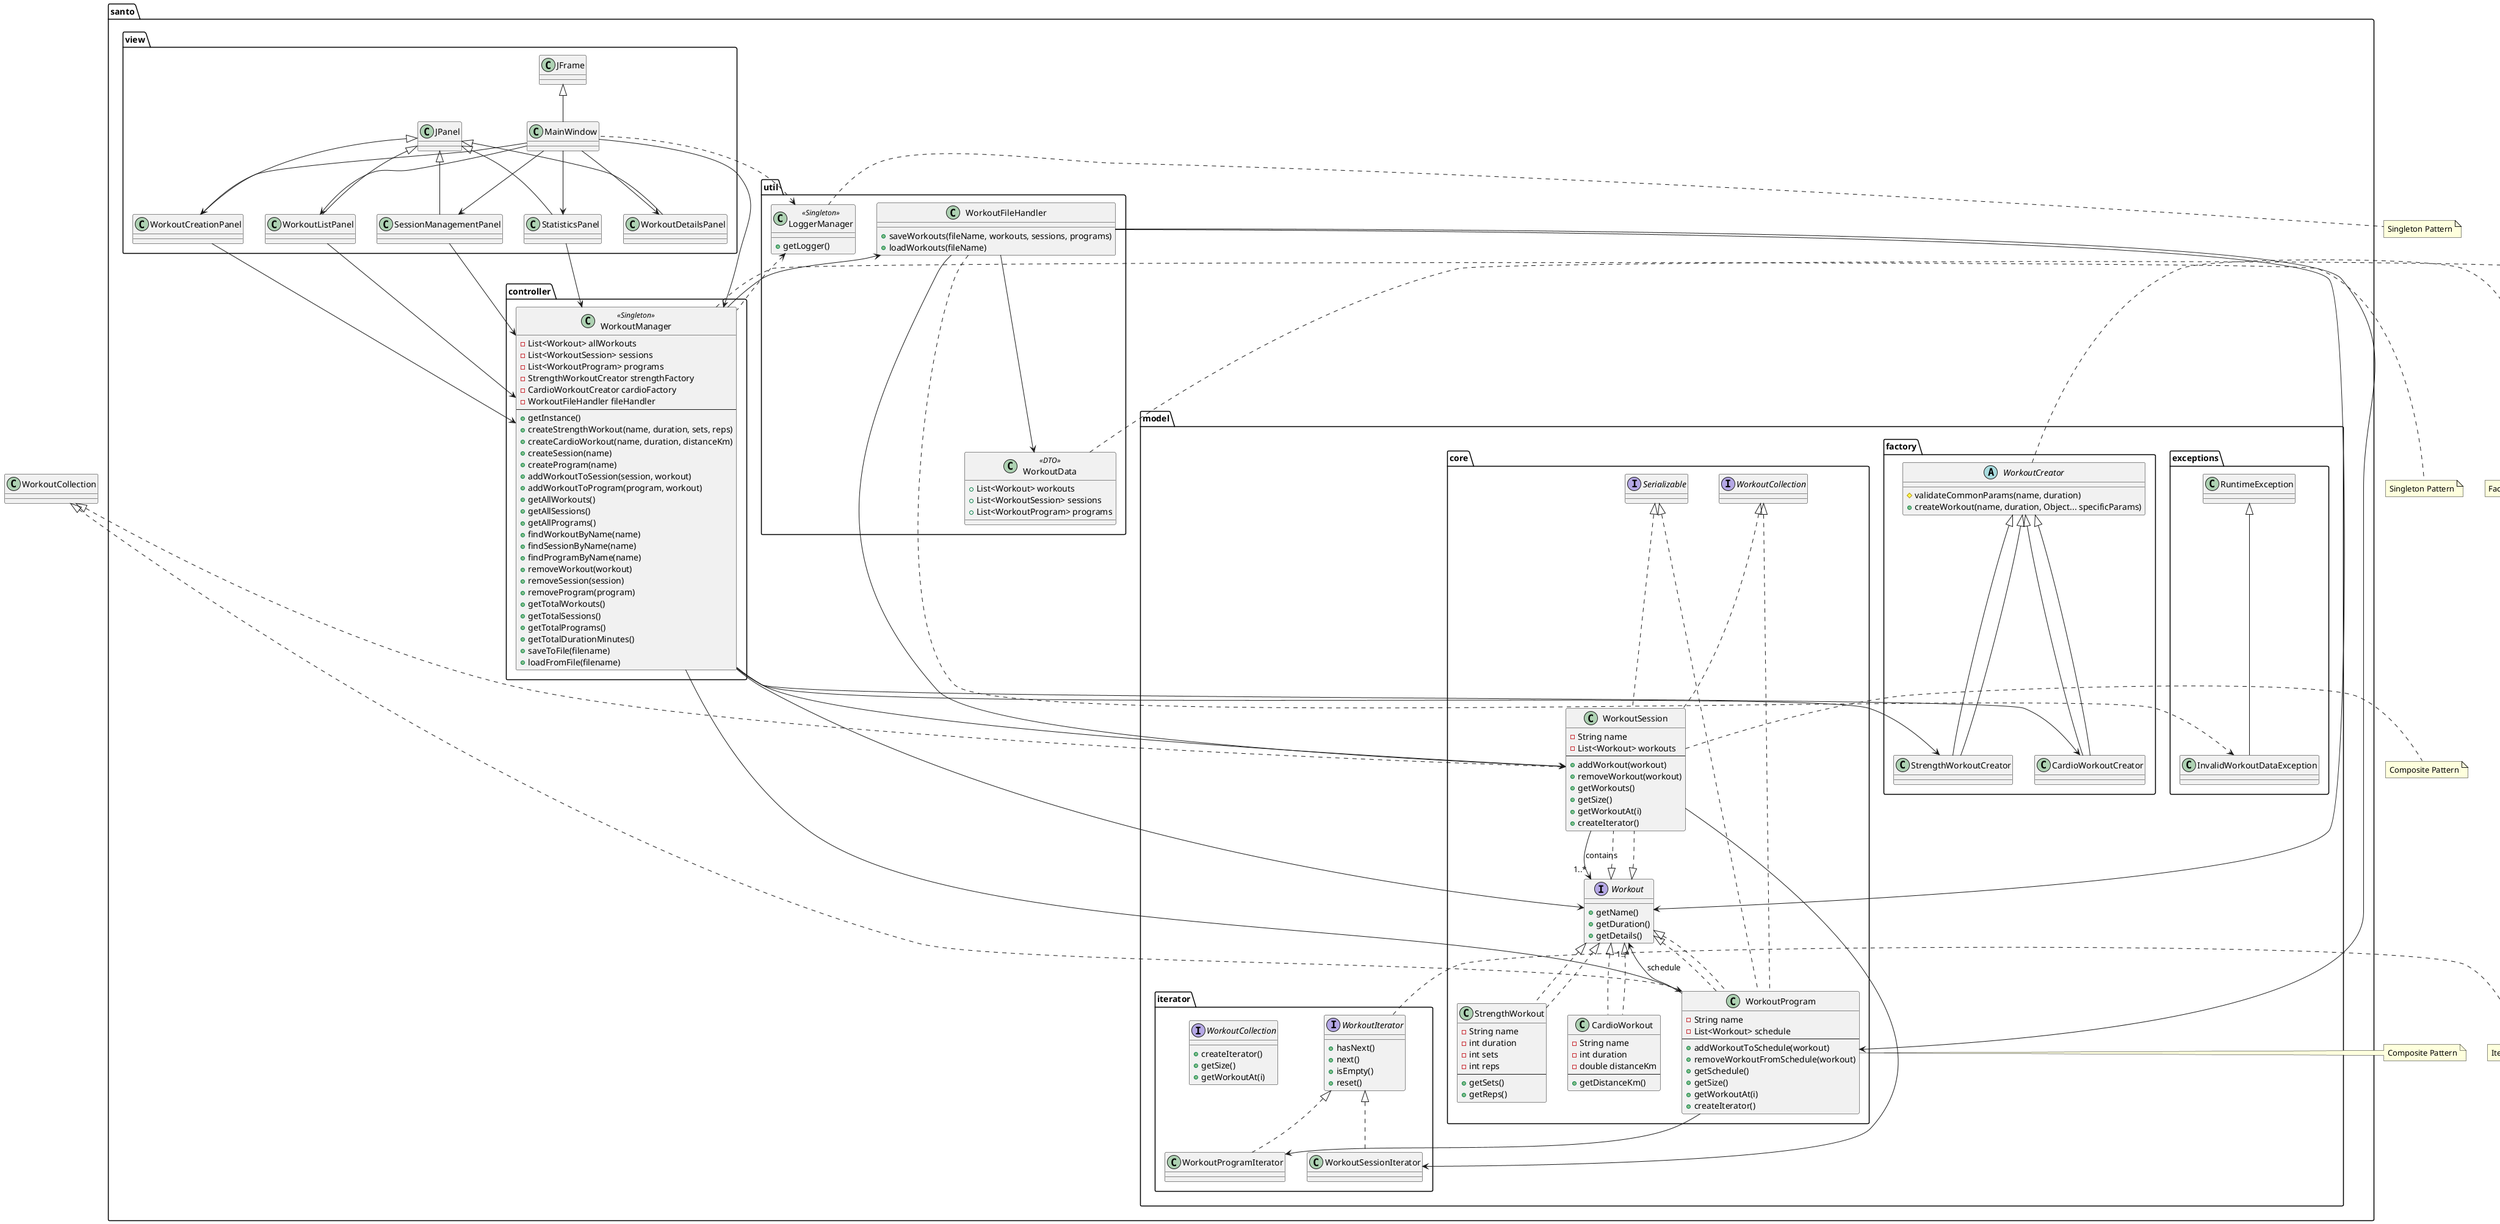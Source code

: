 @startuml
' ==== PACKAGE STRUCTURE ====
package "santo.controller" {
    class WorkoutManager <<Singleton>> {
        - List<Workout> allWorkouts
        - List<WorkoutSession> sessions
        - List<WorkoutProgram> programs
        - StrengthWorkoutCreator strengthFactory
        - CardioWorkoutCreator cardioFactory
        - WorkoutFileHandler fileHandler
        --
        + getInstance()
        + createStrengthWorkout(name, duration, sets, reps)
        + createCardioWorkout(name, duration, distanceKm)
        + createSession(name)
        + createProgram(name)
        + addWorkoutToSession(session, workout)
        + addWorkoutToProgram(program, workout)
        + getAllWorkouts()
        + getAllSessions()
        + getAllPrograms()
        + findWorkoutByName(name)
        + findSessionByName(name)
        + findProgramByName(name)
        + removeWorkout(workout)
        + removeSession(session)
        + removeProgram(program)
        + getTotalWorkouts()
        + getTotalSessions()
        + getTotalPrograms()
        + getTotalDurationMinutes()
        + saveToFile(filename)
        + loadFromFile(filename)
    }
}

package "santo.model.core" {
    interface Workout {
        + getName()
        + getDuration()
        + getDetails()
    }
    class StrengthWorkout implements Workout {
        - String name
        - int duration
        - int sets
        - int reps
        --
        + getSets()
        + getReps()
    }
    class CardioWorkout implements Workout {
        - String name
        - int duration
        - double distanceKm
        --
        + getDistanceKm()
    }
    class WorkoutSession implements Workout, WorkoutCollection, Serializable {
        - String name
        - List<Workout> workouts
        --
        + addWorkout(workout)
        + removeWorkout(workout)
        + getWorkouts()
        + getSize()
        + getWorkoutAt(i)
        + createIterator()
    }
    class WorkoutProgram implements Workout, WorkoutCollection, Serializable {
        - String name
        - List<Workout> schedule
        --
        + addWorkoutToSchedule(workout)
        + removeWorkoutFromSchedule(workout)
        + getSchedule()
        + getSize()
        + getWorkoutAt(i)
        + createIterator()
    }
}

package "santo.model.factory" {
    abstract class WorkoutCreator {
        # validateCommonParams(name, duration)
        + createWorkout(name, duration, Object... specificParams)
    }
    class StrengthWorkoutCreator extends WorkoutCreator
    class CardioWorkoutCreator extends WorkoutCreator
}

package "santo.model.iterator" {
    interface WorkoutIterator {
        + hasNext()
        + next()
        + isEmpty()
        + reset()
    }
    interface WorkoutCollection {
        + createIterator()
        + getSize()
        + getWorkoutAt(i)
    }
    class WorkoutSessionIterator implements WorkoutIterator
    class WorkoutProgramIterator implements WorkoutIterator
}

package "santo.model.exceptions" {
    class InvalidWorkoutDataException extends RuntimeException
}

package "santo.util" {
    class WorkoutFileHandler {
        + saveWorkouts(fileName, workouts, sessions, programs)
        + loadWorkouts(fileName)
    }
    class LoggerManager <<Singleton>> {
        + getLogger()
    }
    class WorkoutData <<DTO>> {
        + List<Workout> workouts
        + List<WorkoutSession> sessions
        + List<WorkoutProgram> programs
    }
}

package "santo.view" {
    class MainWindow extends JFrame
    class WorkoutCreationPanel extends JPanel
    class WorkoutListPanel extends JPanel
    class SessionManagementPanel extends JPanel
    class StatisticsPanel extends JPanel
    class WorkoutDetailsPanel extends JPanel
}

' ==== RELATIONSHIPS ====
Workout <|.. StrengthWorkout
Workout <|.. CardioWorkout
Workout <|.. WorkoutSession
Workout <|.. WorkoutProgram

WorkoutCollection <|.. WorkoutSession
WorkoutCollection <|.. WorkoutProgram

WorkoutSession --> "1..*" Workout : contains
WorkoutProgram --> "1..*" Workout : schedule

WorkoutSession --> WorkoutSessionIterator
WorkoutProgram --> WorkoutProgramIterator

WorkoutCreator <|-- StrengthWorkoutCreator
WorkoutCreator <|-- CardioWorkoutCreator

WorkoutManager --> WorkoutFileHandler
WorkoutManager --> StrengthWorkoutCreator
WorkoutManager --> CardioWorkoutCreator

WorkoutManager --> Workout
WorkoutManager --> WorkoutSession
WorkoutManager --> WorkoutProgram

LoggerManager <.. MainWindow
LoggerManager <.. WorkoutManager

MainWindow --> WorkoutManager
MainWindow --> WorkoutCreationPanel
MainWindow --> WorkoutListPanel
MainWindow --> SessionManagementPanel
MainWindow --> StatisticsPanel
MainWindow --> WorkoutDetailsPanel

SessionManagementPanel --> WorkoutManager
WorkoutCreationPanel --> WorkoutManager
WorkoutListPanel --> WorkoutManager
StatisticsPanel --> WorkoutManager

WorkoutFileHandler --> Workout
WorkoutFileHandler --> WorkoutSession
WorkoutFileHandler --> WorkoutProgram
WorkoutFileHandler --> WorkoutData

WorkoutFileHandler ..> InvalidWorkoutDataException

' ==== NOTE ON PATTERNS ====
note right of WorkoutManager
Singleton Pattern
end note

note right of LoggerManager
Singleton Pattern
end note

note right of WorkoutCreator
Factory Pattern
end note

note right of WorkoutSession
Composite Pattern
end note

note right of WorkoutProgram
Composite Pattern
end note

note right of WorkoutIterator
Iterator Pattern
end note

note right of WorkoutData
DTO Pattern
end note

@enduml